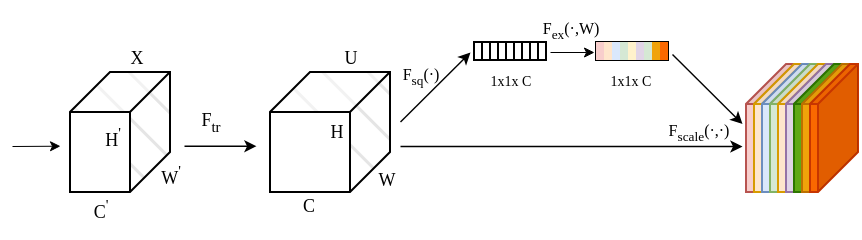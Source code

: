 <mxfile version="26.0.10">
  <diagram name="第 1 页" id="fIxhdMdnYTaUpzPp3vKk">
    <mxGraphModel dx="613" dy="312" grid="1" gridSize="10" guides="1" tooltips="1" connect="1" arrows="1" fold="1" page="1" pageScale="1" pageWidth="827" pageHeight="1169" math="0" shadow="0">
      <root>
        <mxCell id="0" />
        <mxCell id="1" parent="0" />
        <mxCell id="ODvfvK-Vzm__knQPuGtE-5" value="" style="shape=cube;whiteSpace=wrap;html=1;boundedLbl=1;backgroundOutline=1;darkOpacity=0.05;darkOpacity2=0.1;flipH=1;shadow=0;fillColor=default;gradientColor=none;fillStyle=hatch;size=20;aspect=fixed;fontSize=9;fontFamily=Times New Roman;" vertex="1" parent="1">
          <mxGeometry x="180" y="80" width="50" height="60" as="geometry" />
        </mxCell>
        <mxCell id="ODvfvK-Vzm__knQPuGtE-6" value="" style="shape=cube;whiteSpace=wrap;html=1;boundedLbl=1;backgroundOutline=1;darkOpacity=0.05;darkOpacity2=0.1;flipH=1;shadow=0;fillColor=default;gradientColor=none;fillStyle=hatch;aspect=fixed;fontSize=9;fontFamily=Times New Roman;" vertex="1" parent="1">
          <mxGeometry x="280" y="80" width="60" height="60" as="geometry" />
        </mxCell>
        <mxCell id="ODvfvK-Vzm__knQPuGtE-7" value="" style="shape=cube;whiteSpace=wrap;html=1;boundedLbl=1;backgroundOutline=1;darkOpacity=0.05;darkOpacity2=0.1;flipH=1;shadow=0;fillColor=#f8cecc;fillStyle=auto;aspect=fixed;strokeColor=#b85450;fontFamily=Times New Roman;" vertex="1" parent="1">
          <mxGeometry x="518" y="76.01" width="24" height="63.98" as="geometry" />
        </mxCell>
        <mxCell id="ODvfvK-Vzm__knQPuGtE-8" value="&lt;div&gt;&lt;br&gt;&lt;/div&gt;&lt;div&gt;&lt;br&gt;&lt;/div&gt;&lt;div&gt;&lt;br&gt;&lt;/div&gt;&lt;div&gt;&lt;br&gt;&lt;/div&gt;&lt;div&gt;&lt;br&gt;&lt;/div&gt;&lt;div&gt;&lt;br&gt;&lt;/div&gt;" style="shape=cube;whiteSpace=wrap;html=1;boundedLbl=1;backgroundOutline=1;darkOpacity=0.05;darkOpacity2=0.1;flipH=1;shadow=0;fillColor=#ffe6cc;fillStyle=auto;aspect=fixed;strokeColor=#d79b00;fontFamily=Times New Roman;" vertex="1" parent="1">
          <mxGeometry x="522" y="76.01" width="24" height="63.98" as="geometry" />
        </mxCell>
        <mxCell id="ODvfvK-Vzm__knQPuGtE-14" value="&lt;div&gt;&lt;br&gt;&lt;/div&gt;&lt;div&gt;&lt;br&gt;&lt;/div&gt;&lt;div&gt;&lt;br&gt;&lt;/div&gt;&lt;div&gt;&lt;br&gt;&lt;/div&gt;&lt;div&gt;&lt;br&gt;&lt;/div&gt;&lt;div&gt;&lt;br&gt;&lt;/div&gt;" style="shape=cube;whiteSpace=wrap;html=1;boundedLbl=1;backgroundOutline=1;darkOpacity=0.05;darkOpacity2=0.1;flipH=1;shadow=0;fillColor=#dae8fc;fillStyle=auto;aspect=fixed;strokeColor=#6c8ebf;fontFamily=Times New Roman;" vertex="1" parent="1">
          <mxGeometry x="526" y="76.01" width="24" height="63.98" as="geometry" />
        </mxCell>
        <mxCell id="ODvfvK-Vzm__knQPuGtE-15" value="" style="shape=cube;whiteSpace=wrap;html=1;boundedLbl=1;backgroundOutline=1;darkOpacity=0.05;darkOpacity2=0.1;flipH=1;shadow=0;fillColor=#d5e8d4;fillStyle=auto;aspect=fixed;strokeColor=#82b366;fontFamily=Times New Roman;" vertex="1" parent="1">
          <mxGeometry x="530" y="76.01" width="24" height="63.98" as="geometry" />
        </mxCell>
        <mxCell id="ODvfvK-Vzm__knQPuGtE-16" value="&lt;div&gt;&lt;br&gt;&lt;/div&gt;&lt;div&gt;&lt;br&gt;&lt;/div&gt;&lt;div&gt;&lt;br&gt;&lt;/div&gt;&lt;div&gt;&lt;br&gt;&lt;/div&gt;&lt;div&gt;&lt;br&gt;&lt;/div&gt;&lt;div&gt;&lt;br&gt;&lt;/div&gt;" style="shape=cube;whiteSpace=wrap;html=1;boundedLbl=1;backgroundOutline=1;darkOpacity=0.05;darkOpacity2=0.1;flipH=1;shadow=0;fillColor=#ffe6cc;fillStyle=auto;aspect=fixed;strokeColor=#d79b00;fontFamily=Times New Roman;" vertex="1" parent="1">
          <mxGeometry x="534" y="76.01" width="24" height="63.98" as="geometry" />
        </mxCell>
        <mxCell id="ODvfvK-Vzm__knQPuGtE-17" value="&lt;div&gt;&lt;br&gt;&lt;/div&gt;&lt;div&gt;&lt;br&gt;&lt;/div&gt;&lt;div&gt;&lt;br&gt;&lt;/div&gt;&lt;div&gt;&lt;br&gt;&lt;/div&gt;&lt;div&gt;&lt;br&gt;&lt;/div&gt;&lt;div&gt;&lt;br&gt;&lt;/div&gt;" style="shape=cube;whiteSpace=wrap;html=1;boundedLbl=1;backgroundOutline=1;darkOpacity=0.05;darkOpacity2=0.1;flipH=1;shadow=0;fillColor=#e1d5e7;fillStyle=auto;aspect=fixed;strokeColor=#9673a6;fontFamily=Times New Roman;" vertex="1" parent="1">
          <mxGeometry x="538" y="76.01" width="24" height="63.98" as="geometry" />
        </mxCell>
        <mxCell id="ODvfvK-Vzm__knQPuGtE-18" value="" style="shape=cube;whiteSpace=wrap;html=1;boundedLbl=1;backgroundOutline=1;darkOpacity=0.05;darkOpacity2=0.1;flipH=1;shadow=0;fillColor=#60a917;fillStyle=auto;aspect=fixed;fontColor=#ffffff;strokeColor=#2D7600;fontFamily=Times New Roman;" vertex="1" parent="1">
          <mxGeometry x="542" y="76.01" width="24" height="63.98" as="geometry" />
        </mxCell>
        <mxCell id="ODvfvK-Vzm__knQPuGtE-19" value="&lt;div&gt;&lt;br&gt;&lt;/div&gt;&lt;div&gt;&lt;br&gt;&lt;/div&gt;&lt;div&gt;&lt;br&gt;&lt;/div&gt;&lt;div&gt;&lt;br&gt;&lt;/div&gt;&lt;div&gt;&lt;br&gt;&lt;/div&gt;&lt;div&gt;&lt;br&gt;&lt;/div&gt;" style="shape=cube;whiteSpace=wrap;html=1;boundedLbl=1;backgroundOutline=1;darkOpacity=0.05;darkOpacity2=0.1;flipH=1;shadow=0;fillColor=#f0a30a;fillStyle=auto;aspect=fixed;fontColor=#000000;strokeColor=#BD7000;fontFamily=Times New Roman;" vertex="1" parent="1">
          <mxGeometry x="546" y="76.01" width="24" height="63.98" as="geometry" />
        </mxCell>
        <mxCell id="ODvfvK-Vzm__knQPuGtE-20" value="&lt;div&gt;&lt;br&gt;&lt;/div&gt;&lt;div&gt;&lt;br&gt;&lt;/div&gt;&lt;div&gt;&lt;br&gt;&lt;/div&gt;&lt;div&gt;&lt;br&gt;&lt;/div&gt;&lt;div&gt;&lt;br&gt;&lt;/div&gt;&lt;div&gt;&lt;br&gt;&lt;/div&gt;" style="shape=cube;whiteSpace=wrap;html=1;boundedLbl=1;backgroundOutline=1;darkOpacity=0.05;darkOpacity2=0.1;flipH=1;shadow=0;fillColor=#fa6800;fillStyle=auto;aspect=fixed;fontColor=#000000;strokeColor=#C73500;fontFamily=Times New Roman;" vertex="1" parent="1">
          <mxGeometry x="550" y="76.01" width="24" height="63.98" as="geometry" />
        </mxCell>
        <mxCell id="ODvfvK-Vzm__knQPuGtE-24" value="" style="endArrow=classic;html=1;rounded=0;endFill=1;strokeWidth=0.7;startSize=6;endSize=4;strokeColor=default;align=center;verticalAlign=middle;fontFamily=Times New Roman;fontSize=9;fontColor=default;labelBackgroundColor=default;" edge="1" parent="1">
          <mxGeometry width="50" height="50" relative="1" as="geometry">
            <mxPoint x="237" y="116.85" as="sourcePoint" />
            <mxPoint x="273" y="116.85" as="targetPoint" />
          </mxGeometry>
        </mxCell>
        <mxCell id="ODvfvK-Vzm__knQPuGtE-26" value="" style="endArrow=classic;html=1;rounded=0;endFill=1;strokeWidth=0.5;startSize=6;endSize=4;fontSize=9;fontFamily=Times New Roman;" edge="1" parent="1">
          <mxGeometry width="50" height="50" relative="1" as="geometry">
            <mxPoint x="151" y="117" as="sourcePoint" />
            <mxPoint x="175" y="116.85" as="targetPoint" />
          </mxGeometry>
        </mxCell>
        <mxCell id="ODvfvK-Vzm__knQPuGtE-27" value="" style="endArrow=classic;html=1;rounded=0;endFill=1;strokeWidth=0.7;startSize=6;endSize=4;strokeColor=default;align=center;verticalAlign=middle;fontFamily=Times New Roman;fontSize=11;fontColor=default;labelBackgroundColor=default;" edge="1" parent="1">
          <mxGeometry width="50" height="50" relative="1" as="geometry">
            <mxPoint x="345" y="117" as="sourcePoint" />
            <mxPoint x="516" y="117" as="targetPoint" />
          </mxGeometry>
        </mxCell>
        <mxCell id="ODvfvK-Vzm__knQPuGtE-28" value="X" style="text;html=1;align=center;verticalAlign=middle;resizable=0;points=[];autosize=1;strokeColor=none;fillColor=none;fontSize=9;fontFamily=Times New Roman;" vertex="1" parent="1">
          <mxGeometry x="198" y="63" width="30" height="20" as="geometry" />
        </mxCell>
        <mxCell id="ODvfvK-Vzm__knQPuGtE-29" value="C&lt;sup&gt;&#39;&lt;/sup&gt;" style="text;html=1;align=center;verticalAlign=middle;resizable=0;points=[];autosize=1;strokeColor=none;fillColor=none;fontSize=9;fontFamily=Times New Roman;" vertex="1" parent="1">
          <mxGeometry x="180" y="133" width="30" height="30" as="geometry" />
        </mxCell>
        <mxCell id="ODvfvK-Vzm__knQPuGtE-30" value="H&lt;sup&gt;&#39;&lt;/sup&gt;" style="text;html=1;align=center;verticalAlign=middle;resizable=0;points=[];autosize=1;strokeColor=none;fillColor=none;fontSize=9;fontFamily=Times New Roman;" vertex="1" parent="1">
          <mxGeometry x="186" y="97" width="30" height="30" as="geometry" />
        </mxCell>
        <mxCell id="ODvfvK-Vzm__knQPuGtE-31" value="W&lt;sup&gt;&#39;&lt;/sup&gt;" style="text;html=1;align=center;verticalAlign=middle;resizable=0;points=[];autosize=1;strokeColor=none;fillColor=none;fontSize=9;fontFamily=Times New Roman;" vertex="1" parent="1">
          <mxGeometry x="215" y="116" width="30" height="30" as="geometry" />
        </mxCell>
        <mxCell id="ODvfvK-Vzm__knQPuGtE-32" value="F&lt;sub&gt;tr&lt;/sub&gt;" style="text;html=1;align=center;verticalAlign=middle;resizable=0;points=[];autosize=1;strokeColor=none;fillColor=none;fontSize=9;fontFamily=Times New Roman;" vertex="1" parent="1">
          <mxGeometry x="235" y="90" width="30" height="30" as="geometry" />
        </mxCell>
        <mxCell id="ODvfvK-Vzm__knQPuGtE-33" value="U" style="text;html=1;align=center;verticalAlign=middle;resizable=0;points=[];autosize=1;strokeColor=none;fillColor=none;fontSize=9;fontFamily=Times New Roman;" vertex="1" parent="1">
          <mxGeometry x="305" y="63" width="30" height="20" as="geometry" />
        </mxCell>
        <mxCell id="ODvfvK-Vzm__knQPuGtE-35" value="H" style="text;html=1;align=center;verticalAlign=middle;resizable=0;points=[];autosize=1;strokeColor=none;fillColor=none;fontSize=9;fontFamily=Times New Roman;" vertex="1" parent="1">
          <mxGeometry x="298" y="100" width="30" height="20" as="geometry" />
        </mxCell>
        <mxCell id="ODvfvK-Vzm__knQPuGtE-36" value="C" style="text;html=1;align=center;verticalAlign=middle;resizable=0;points=[];autosize=1;strokeColor=none;fillColor=none;fontSize=9;fontFamily=Times New Roman;" vertex="1" parent="1">
          <mxGeometry x="284" y="137" width="30" height="20" as="geometry" />
        </mxCell>
        <mxCell id="ODvfvK-Vzm__knQPuGtE-37" value="W" style="text;html=1;align=center;verticalAlign=middle;resizable=0;points=[];autosize=1;strokeColor=none;fillColor=none;fontSize=9;fontFamily=Times New Roman;" vertex="1" parent="1">
          <mxGeometry x="323" y="124" width="30" height="20" as="geometry" />
        </mxCell>
        <mxCell id="ODvfvK-Vzm__knQPuGtE-38" value="" style="endArrow=classic;html=1;rounded=0;endFill=1;strokeWidth=0.7;startSize=6;endSize=4;strokeColor=default;align=center;verticalAlign=middle;fontFamily=Times New Roman;fontSize=11;fontColor=default;labelBackgroundColor=default;" edge="1" parent="1">
          <mxGeometry width="50" height="50" relative="1" as="geometry">
            <mxPoint x="345" y="104.77" as="sourcePoint" />
            <mxPoint x="380" y="70" as="targetPoint" />
          </mxGeometry>
        </mxCell>
        <mxCell id="ODvfvK-Vzm__knQPuGtE-41" value="" style="shape=table;startSize=0;container=1;collapsible=0;childLayout=tableLayout;fontSize=15;spacingBottom=0;fontFamily=Times New Roman;" vertex="1" parent="1">
          <mxGeometry x="443" y="65" width="36" height="9" as="geometry" />
        </mxCell>
        <mxCell id="ODvfvK-Vzm__knQPuGtE-42" value="" style="shape=tableRow;horizontal=0;startSize=0;swimlaneHead=0;swimlaneBody=0;strokeColor=inherit;top=0;left=0;bottom=0;right=0;collapsible=0;dropTarget=0;fillColor=none;points=[[0,0.5],[1,0.5]];portConstraint=eastwest;fontSize=15;spacingBottom=0;fontFamily=Times New Roman;" vertex="1" parent="ODvfvK-Vzm__knQPuGtE-41">
          <mxGeometry width="36" height="9" as="geometry" />
        </mxCell>
        <mxCell id="ODvfvK-Vzm__knQPuGtE-43" value="" style="shape=partialRectangle;html=1;whiteSpace=wrap;connectable=0;strokeColor=#b85450;overflow=hidden;fillColor=#f8cecc;top=0;left=0;bottom=0;right=0;pointerEvents=1;fontSize=15;spacingBottom=0;fontFamily=Times New Roman;" vertex="1" parent="ODvfvK-Vzm__knQPuGtE-42">
          <mxGeometry width="4" height="9" as="geometry">
            <mxRectangle width="4" height="9" as="alternateBounds" />
          </mxGeometry>
        </mxCell>
        <mxCell id="ODvfvK-Vzm__knQPuGtE-44" value="" style="shape=partialRectangle;html=1;whiteSpace=wrap;connectable=0;strokeColor=#d79b00;overflow=hidden;fillColor=#ffe6cc;top=0;left=0;bottom=0;right=0;pointerEvents=1;fontSize=15;spacingBottom=0;fontFamily=Times New Roman;" vertex="1" parent="ODvfvK-Vzm__knQPuGtE-42">
          <mxGeometry x="4" width="4" height="9" as="geometry">
            <mxRectangle width="4" height="9" as="alternateBounds" />
          </mxGeometry>
        </mxCell>
        <mxCell id="ODvfvK-Vzm__knQPuGtE-45" value="" style="shape=partialRectangle;html=1;whiteSpace=wrap;connectable=0;strokeColor=#6c8ebf;overflow=hidden;fillColor=#dae8fc;top=0;left=0;bottom=0;right=0;pointerEvents=1;fontSize=15;spacingBottom=0;fontFamily=Times New Roman;" vertex="1" parent="ODvfvK-Vzm__knQPuGtE-42">
          <mxGeometry x="8" width="4" height="9" as="geometry">
            <mxRectangle width="4" height="9" as="alternateBounds" />
          </mxGeometry>
        </mxCell>
        <mxCell id="ODvfvK-Vzm__knQPuGtE-58" style="shape=partialRectangle;html=1;whiteSpace=wrap;connectable=0;strokeColor=#82b366;overflow=hidden;fillColor=#d5e8d4;top=0;left=0;bottom=0;right=0;pointerEvents=1;fontSize=15;spacingBottom=0;fontFamily=Times New Roman;" vertex="1" parent="ODvfvK-Vzm__knQPuGtE-42">
          <mxGeometry x="12" width="4" height="9" as="geometry">
            <mxRectangle width="4" height="9" as="alternateBounds" />
          </mxGeometry>
        </mxCell>
        <mxCell id="ODvfvK-Vzm__knQPuGtE-59" style="shape=partialRectangle;html=1;whiteSpace=wrap;connectable=0;strokeColor=#d6b656;overflow=hidden;fillColor=#fff2cc;top=0;left=0;bottom=0;right=0;pointerEvents=1;fontSize=15;spacingBottom=0;fontFamily=Times New Roman;" vertex="1" parent="ODvfvK-Vzm__knQPuGtE-42">
          <mxGeometry x="16" width="4" height="9" as="geometry">
            <mxRectangle width="4" height="9" as="alternateBounds" />
          </mxGeometry>
        </mxCell>
        <mxCell id="ODvfvK-Vzm__knQPuGtE-60" style="shape=partialRectangle;html=1;whiteSpace=wrap;connectable=0;strokeColor=#9673a6;overflow=hidden;fillColor=#e1d5e7;top=0;left=0;bottom=0;right=0;pointerEvents=1;fontSize=15;spacingBottom=0;fontFamily=Times New Roman;" vertex="1" parent="ODvfvK-Vzm__knQPuGtE-42">
          <mxGeometry x="20" width="4" height="9" as="geometry">
            <mxRectangle width="4" height="9" as="alternateBounds" />
          </mxGeometry>
        </mxCell>
        <mxCell id="ODvfvK-Vzm__knQPuGtE-61" style="shape=partialRectangle;html=1;whiteSpace=wrap;connectable=0;strokeColor=#82b366;overflow=hidden;fillColor=#d5e8d4;top=0;left=0;bottom=0;right=0;pointerEvents=1;fontSize=15;spacingBottom=0;fontFamily=Times New Roman;" vertex="1" parent="ODvfvK-Vzm__knQPuGtE-42">
          <mxGeometry x="24" width="4" height="9" as="geometry">
            <mxRectangle width="4" height="9" as="alternateBounds" />
          </mxGeometry>
        </mxCell>
        <mxCell id="ODvfvK-Vzm__knQPuGtE-62" style="shape=partialRectangle;html=1;whiteSpace=wrap;connectable=0;strokeColor=#BD7000;overflow=hidden;fillColor=#f0a30a;top=0;left=0;bottom=0;right=0;pointerEvents=1;fontSize=15;spacingBottom=0;fontColor=#000000;fontFamily=Times New Roman;" vertex="1" parent="ODvfvK-Vzm__knQPuGtE-42">
          <mxGeometry x="28" width="4" height="9" as="geometry">
            <mxRectangle width="4" height="9" as="alternateBounds" />
          </mxGeometry>
        </mxCell>
        <mxCell id="ODvfvK-Vzm__knQPuGtE-63" style="shape=partialRectangle;html=1;whiteSpace=wrap;connectable=0;strokeColor=#C73500;overflow=hidden;fillColor=#fa6800;top=0;left=0;bottom=0;right=0;pointerEvents=1;fontSize=15;spacingBottom=0;fontColor=#000000;fontFamily=Times New Roman;" vertex="1" parent="ODvfvK-Vzm__knQPuGtE-42">
          <mxGeometry x="32" width="4" height="9" as="geometry">
            <mxRectangle width="4" height="9" as="alternateBounds" />
          </mxGeometry>
        </mxCell>
        <mxCell id="ODvfvK-Vzm__knQPuGtE-64" value="" style="shape=table;startSize=0;container=1;collapsible=0;childLayout=tableLayout;fontSize=15;spacingBottom=0;fontFamily=Times New Roman;" vertex="1" parent="1">
          <mxGeometry x="382" y="65" width="36" height="9" as="geometry" />
        </mxCell>
        <mxCell id="ODvfvK-Vzm__knQPuGtE-65" value="" style="shape=tableRow;horizontal=0;startSize=0;swimlaneHead=0;swimlaneBody=0;strokeColor=inherit;top=0;left=0;bottom=0;right=0;collapsible=0;dropTarget=0;fillColor=none;points=[[0,0.5],[1,0.5]];portConstraint=eastwest;fontSize=15;spacingBottom=0;fontFamily=Times New Roman;" vertex="1" parent="ODvfvK-Vzm__knQPuGtE-64">
          <mxGeometry width="36" height="9" as="geometry" />
        </mxCell>
        <mxCell id="ODvfvK-Vzm__knQPuGtE-66" value="" style="shape=partialRectangle;html=1;whiteSpace=wrap;connectable=0;strokeColor=inherit;overflow=hidden;fillColor=none;top=0;left=0;bottom=0;right=0;pointerEvents=1;fontSize=15;spacingBottom=0;fontFamily=Times New Roman;" vertex="1" parent="ODvfvK-Vzm__knQPuGtE-65">
          <mxGeometry width="4" height="9" as="geometry">
            <mxRectangle width="4" height="9" as="alternateBounds" />
          </mxGeometry>
        </mxCell>
        <mxCell id="ODvfvK-Vzm__knQPuGtE-67" value="" style="shape=partialRectangle;html=1;whiteSpace=wrap;connectable=0;strokeColor=inherit;overflow=hidden;fillColor=none;top=0;left=0;bottom=0;right=0;pointerEvents=1;fontSize=15;spacingBottom=0;fontFamily=Times New Roman;" vertex="1" parent="ODvfvK-Vzm__knQPuGtE-65">
          <mxGeometry x="4" width="4" height="9" as="geometry">
            <mxRectangle width="4" height="9" as="alternateBounds" />
          </mxGeometry>
        </mxCell>
        <mxCell id="ODvfvK-Vzm__knQPuGtE-68" value="" style="shape=partialRectangle;html=1;whiteSpace=wrap;connectable=0;strokeColor=inherit;overflow=hidden;fillColor=none;top=0;left=0;bottom=0;right=0;pointerEvents=1;fontSize=15;spacingBottom=0;fontFamily=Times New Roman;" vertex="1" parent="ODvfvK-Vzm__knQPuGtE-65">
          <mxGeometry x="8" width="4" height="9" as="geometry">
            <mxRectangle width="4" height="9" as="alternateBounds" />
          </mxGeometry>
        </mxCell>
        <mxCell id="ODvfvK-Vzm__knQPuGtE-69" style="shape=partialRectangle;html=1;whiteSpace=wrap;connectable=0;strokeColor=inherit;overflow=hidden;fillColor=none;top=0;left=0;bottom=0;right=0;pointerEvents=1;fontSize=15;spacingBottom=0;fontFamily=Times New Roman;" vertex="1" parent="ODvfvK-Vzm__knQPuGtE-65">
          <mxGeometry x="12" width="4" height="9" as="geometry">
            <mxRectangle width="4" height="9" as="alternateBounds" />
          </mxGeometry>
        </mxCell>
        <mxCell id="ODvfvK-Vzm__knQPuGtE-70" style="shape=partialRectangle;html=1;whiteSpace=wrap;connectable=0;strokeColor=inherit;overflow=hidden;fillColor=none;top=0;left=0;bottom=0;right=0;pointerEvents=1;fontSize=15;spacingBottom=0;fontFamily=Times New Roman;" vertex="1" parent="ODvfvK-Vzm__knQPuGtE-65">
          <mxGeometry x="16" width="4" height="9" as="geometry">
            <mxRectangle width="4" height="9" as="alternateBounds" />
          </mxGeometry>
        </mxCell>
        <mxCell id="ODvfvK-Vzm__knQPuGtE-71" style="shape=partialRectangle;html=1;whiteSpace=wrap;connectable=0;strokeColor=inherit;overflow=hidden;fillColor=none;top=0;left=0;bottom=0;right=0;pointerEvents=1;fontSize=15;spacingBottom=0;fontFamily=Times New Roman;" vertex="1" parent="ODvfvK-Vzm__knQPuGtE-65">
          <mxGeometry x="20" width="4" height="9" as="geometry">
            <mxRectangle width="4" height="9" as="alternateBounds" />
          </mxGeometry>
        </mxCell>
        <mxCell id="ODvfvK-Vzm__knQPuGtE-72" style="shape=partialRectangle;html=1;whiteSpace=wrap;connectable=0;strokeColor=inherit;overflow=hidden;fillColor=none;top=0;left=0;bottom=0;right=0;pointerEvents=1;fontSize=15;spacingBottom=0;fontFamily=Times New Roman;" vertex="1" parent="ODvfvK-Vzm__knQPuGtE-65">
          <mxGeometry x="24" width="4" height="9" as="geometry">
            <mxRectangle width="4" height="9" as="alternateBounds" />
          </mxGeometry>
        </mxCell>
        <mxCell id="ODvfvK-Vzm__knQPuGtE-73" style="shape=partialRectangle;html=1;whiteSpace=wrap;connectable=0;strokeColor=inherit;overflow=hidden;fillColor=none;top=0;left=0;bottom=0;right=0;pointerEvents=1;fontSize=15;spacingBottom=0;fontFamily=Times New Roman;" vertex="1" parent="ODvfvK-Vzm__knQPuGtE-65">
          <mxGeometry x="28" width="4" height="9" as="geometry">
            <mxRectangle width="4" height="9" as="alternateBounds" />
          </mxGeometry>
        </mxCell>
        <mxCell id="ODvfvK-Vzm__knQPuGtE-74" style="shape=partialRectangle;html=1;whiteSpace=wrap;connectable=0;strokeColor=inherit;overflow=hidden;fillColor=none;top=0;left=0;bottom=0;right=0;pointerEvents=1;fontSize=15;spacingBottom=0;fontFamily=Times New Roman;" vertex="1" parent="ODvfvK-Vzm__knQPuGtE-65">
          <mxGeometry x="32" width="4" height="9" as="geometry">
            <mxRectangle width="4" height="9" as="alternateBounds" />
          </mxGeometry>
        </mxCell>
        <mxCell id="ODvfvK-Vzm__knQPuGtE-77" value="" style="endArrow=classic;html=1;rounded=0;endFill=1;strokeWidth=0.5;startSize=6;endSize=4;strokeColor=default;align=center;verticalAlign=middle;fontFamily=Times New Roman;fontSize=11;fontColor=default;labelBackgroundColor=default;" edge="1" parent="1">
          <mxGeometry width="50" height="50" relative="1" as="geometry">
            <mxPoint x="420" y="70" as="sourcePoint" />
            <mxPoint x="442" y="70" as="targetPoint" />
          </mxGeometry>
        </mxCell>
        <mxCell id="ODvfvK-Vzm__knQPuGtE-78" value="" style="endArrow=classic;html=1;rounded=0;endFill=1;strokeWidth=0.7;startSize=6;endSize=4;strokeColor=default;align=center;verticalAlign=middle;fontFamily=Times New Roman;fontSize=11;fontColor=default;labelBackgroundColor=default;" edge="1" parent="1">
          <mxGeometry width="50" height="50" relative="1" as="geometry">
            <mxPoint x="481" y="71" as="sourcePoint" />
            <mxPoint x="516" y="105.77" as="targetPoint" />
          </mxGeometry>
        </mxCell>
        <mxCell id="ODvfvK-Vzm__knQPuGtE-79" value="1x1x C" style="text;html=1;align=center;verticalAlign=middle;resizable=0;points=[];autosize=1;strokeColor=none;fillColor=none;fontSize=7;fontFamily=Times New Roman;" vertex="1" parent="1">
          <mxGeometry x="380" y="75.01" width="40" height="20" as="geometry" />
        </mxCell>
        <mxCell id="ODvfvK-Vzm__knQPuGtE-80" value="1x1x C" style="text;html=1;align=center;verticalAlign=middle;resizable=0;points=[];autosize=1;strokeColor=none;fillColor=none;fontSize=7;fontFamily=Times New Roman;" vertex="1" parent="1">
          <mxGeometry x="440" y="75.01" width="40" height="20" as="geometry" />
        </mxCell>
        <mxCell id="ODvfvK-Vzm__knQPuGtE-81" value="F&lt;sub&gt;sq&lt;/sub&gt;(·)" style="text;html=1;align=center;verticalAlign=middle;resizable=0;points=[];autosize=1;strokeColor=none;fillColor=none;fontSize=8;fontFamily=Times New Roman;" vertex="1" parent="1">
          <mxGeometry x="335" y="67" width="40" height="30" as="geometry" />
        </mxCell>
        <mxCell id="ODvfvK-Vzm__knQPuGtE-82" value="F&lt;sub&gt;ex&lt;/sub&gt;(·,W)" style="text;html=1;align=center;verticalAlign=middle;resizable=0;points=[];autosize=1;strokeColor=none;fillColor=none;fontSize=8;fontFamily=Times New Roman;" vertex="1" parent="1">
          <mxGeometry x="405" y="44" width="50" height="30" as="geometry" />
        </mxCell>
        <mxCell id="ODvfvK-Vzm__knQPuGtE-83" value="F&lt;sub&gt;scale&lt;/sub&gt;(·,·)" style="text;html=1;align=center;verticalAlign=middle;resizable=0;points=[];autosize=1;strokeColor=none;fillColor=none;fontSize=8;fontFamily=Times New Roman;" vertex="1" parent="1">
          <mxGeometry x="469" y="95" width="50" height="30" as="geometry" />
        </mxCell>
      </root>
    </mxGraphModel>
  </diagram>
</mxfile>
